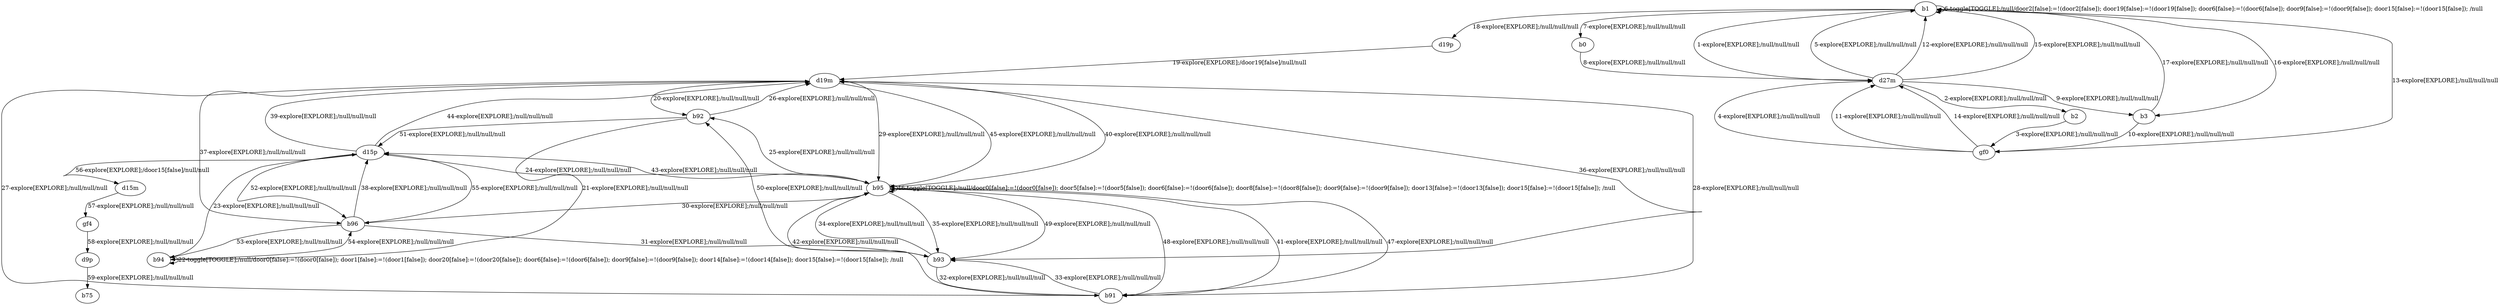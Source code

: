 # Total number of goals covered by this test: 1
# gf4 --> d9p

digraph g {
"b1" -> "d27m" [label = "1-explore[EXPLORE];/null/null/null"];
"d27m" -> "b2" [label = "2-explore[EXPLORE];/null/null/null"];
"b2" -> "gf0" [label = "3-explore[EXPLORE];/null/null/null"];
"gf0" -> "d27m" [label = "4-explore[EXPLORE];/null/null/null"];
"d27m" -> "b1" [label = "5-explore[EXPLORE];/null/null/null"];
"b1" -> "b1" [label = "6-toggle[TOGGLE];/null/door2[false]:=!(door2[false]); door19[false]:=!(door19[false]); door6[false]:=!(door6[false]); door9[false]:=!(door9[false]); door15[false]:=!(door15[false]); /null"];
"b1" -> "b0" [label = "7-explore[EXPLORE];/null/null/null"];
"b0" -> "d27m" [label = "8-explore[EXPLORE];/null/null/null"];
"d27m" -> "b3" [label = "9-explore[EXPLORE];/null/null/null"];
"b3" -> "gf0" [label = "10-explore[EXPLORE];/null/null/null"];
"gf0" -> "d27m" [label = "11-explore[EXPLORE];/null/null/null"];
"d27m" -> "b1" [label = "12-explore[EXPLORE];/null/null/null"];
"b1" -> "gf0" [label = "13-explore[EXPLORE];/null/null/null"];
"gf0" -> "d27m" [label = "14-explore[EXPLORE];/null/null/null"];
"d27m" -> "b1" [label = "15-explore[EXPLORE];/null/null/null"];
"b1" -> "b3" [label = "16-explore[EXPLORE];/null/null/null"];
"b3" -> "b1" [label = "17-explore[EXPLORE];/null/null/null"];
"b1" -> "d19p" [label = "18-explore[EXPLORE];/null/null/null"];
"d19p" -> "d19m" [label = "19-explore[EXPLORE];/door19[false]/null/null"];
"d19m" -> "b92" [label = "20-explore[EXPLORE];/null/null/null"];
"b92" -> "b94" [label = "21-explore[EXPLORE];/null/null/null"];
"b94" -> "b94" [label = "22-toggle[TOGGLE];/null/door0[false]:=!(door0[false]); door1[false]:=!(door1[false]); door20[false]:=!(door20[false]); door6[false]:=!(door6[false]); door9[false]:=!(door9[false]); door14[false]:=!(door14[false]); door15[false]:=!(door15[false]); /null"];
"b94" -> "d15p" [label = "23-explore[EXPLORE];/null/null/null"];
"d15p" -> "b95" [label = "24-explore[EXPLORE];/null/null/null"];
"b95" -> "b92" [label = "25-explore[EXPLORE];/null/null/null"];
"b92" -> "d19m" [label = "26-explore[EXPLORE];/null/null/null"];
"d19m" -> "b91" [label = "27-explore[EXPLORE];/null/null/null"];
"b91" -> "d19m" [label = "28-explore[EXPLORE];/null/null/null"];
"d19m" -> "b95" [label = "29-explore[EXPLORE];/null/null/null"];
"b95" -> "b96" [label = "30-explore[EXPLORE];/null/null/null"];
"b96" -> "b93" [label = "31-explore[EXPLORE];/null/null/null"];
"b93" -> "b91" [label = "32-explore[EXPLORE];/null/null/null"];
"b91" -> "b93" [label = "33-explore[EXPLORE];/null/null/null"];
"b93" -> "b95" [label = "34-explore[EXPLORE];/null/null/null"];
"b95" -> "b93" [label = "35-explore[EXPLORE];/null/null/null"];
"b93" -> "d19m" [label = "36-explore[EXPLORE];/null/null/null"];
"d19m" -> "b96" [label = "37-explore[EXPLORE];/null/null/null"];
"b96" -> "d15p" [label = "38-explore[EXPLORE];/null/null/null"];
"d15p" -> "d19m" [label = "39-explore[EXPLORE];/null/null/null"];
"d19m" -> "b95" [label = "40-explore[EXPLORE];/null/null/null"];
"b95" -> "b91" [label = "41-explore[EXPLORE];/null/null/null"];
"b91" -> "b95" [label = "42-explore[EXPLORE];/null/null/null"];
"b95" -> "d15p" [label = "43-explore[EXPLORE];/null/null/null"];
"d15p" -> "d19m" [label = "44-explore[EXPLORE];/null/null/null"];
"d19m" -> "b95" [label = "45-explore[EXPLORE];/null/null/null"];
"b95" -> "b95" [label = "46-toggle[TOGGLE];/null/door0[false]:=!(door0[false]); door5[false]:=!(door5[false]); door6[false]:=!(door6[false]); door8[false]:=!(door8[false]); door9[false]:=!(door9[false]); door13[false]:=!(door13[false]); door15[false]:=!(door15[false]); /null"];
"b95" -> "b91" [label = "47-explore[EXPLORE];/null/null/null"];
"b91" -> "b95" [label = "48-explore[EXPLORE];/null/null/null"];
"b95" -> "b93" [label = "49-explore[EXPLORE];/null/null/null"];
"b93" -> "b92" [label = "50-explore[EXPLORE];/null/null/null"];
"b92" -> "d15p" [label = "51-explore[EXPLORE];/null/null/null"];
"d15p" -> "b96" [label = "52-explore[EXPLORE];/null/null/null"];
"b96" -> "b94" [label = "53-explore[EXPLORE];/null/null/null"];
"b94" -> "b96" [label = "54-explore[EXPLORE];/null/null/null"];
"b96" -> "d15p" [label = "55-explore[EXPLORE];/null/null/null"];
"d15p" -> "d15m" [label = "56-explore[EXPLORE];/door15[false]/null/null"];
"d15m" -> "gf4" [label = "57-explore[EXPLORE];/null/null/null"];
"gf4" -> "d9p" [label = "58-explore[EXPLORE];/null/null/null"];
"d9p" -> "b75" [label = "59-explore[EXPLORE];/null/null/null"];
}